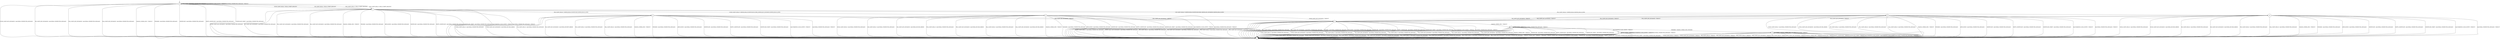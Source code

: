 digraph g {

	s0 [shape="circle" label="s0"];
	s1 [shape="circle" label="s1"];
	s2 [shape="circle" label="s2"];
	s3 [shape="circle" label="s3"];
	s4 [shape="circle" label="s4"];
	s5 [shape="circle" label="s5"];
	s6 [shape="circle" label="s6"];
	s7 [shape="circle" label="s7"];
	s8 [shape="circle" label="s8"];
	s9 [shape="circle" label="s9"];
	s10 [shape="circle" label="s10"];
	s0 -> s1 [label="ECDH_CLIENT_HELLO / HELLO_VERIFY_REQUEST"];
	s0 -> s2 [label="ECDH_CLIENT_KEY_EXCHANGE / Alert(FATAL,UNEXPECTED_MESSAGE)"];
	s0 -> s1 [label="DH_CLIENT_HELLO / HELLO_VERIFY_REQUEST"];
	s0 -> s2 [label="DH_CLIENT_KEY_EXCHANGE / Alert(FATAL,UNEXPECTED_MESSAGE)"];
	s0 -> s1 [label="PSK_CLIENT_HELLO / HELLO_VERIFY_REQUEST"];
	s0 -> s2 [label="PSK_CLIENT_KEY_EXCHANGE / Alert(FATAL,UNEXPECTED_MESSAGE)"];
	s0 -> s1 [label="RSA_CLIENT_HELLO / HELLO_VERIFY_REQUEST"];
	s0 -> s2 [label="RSA_CLIENT_KEY_EXCHANGE / Alert(FATAL,UNEXPECTED_MESSAGE)"];
	s0 -> s2 [label="CHANGE_CIPHER_SPEC / TIMEOUT"];
	s0 -> s2 [label="FINISHED / Alert(FATAL,UNEXPECTED_MESSAGE)"];
	s0 -> s0 [label="APPLICATION / Alert(FATAL,UNEXPECTED_MESSAGE)"];
	s0 -> s2 [label="CERTIFICATE / Alert(FATAL,UNEXPECTED_MESSAGE)"];
	s0 -> s2 [label="EMPTY_CERTIFICATE / Alert(FATAL,UNEXPECTED_MESSAGE)"];
	s0 -> s2 [label="CERTIFICATE_VERIFY / Alert(FATAL,UNEXPECTED_MESSAGE)"];
	s0 -> s0 [label="Alert(WARNING,CLOSE_NOTIFY) / TIMEOUT"];
	s0 -> s0 [label="Alert(FATAL,UNEXPECTED_MESSAGE) / TIMEOUT"];
	s1 -> s4 [label="ECDH_CLIENT_HELLO / SERVER_HELLO,CERTIFICATE,ECDHE_SERVER_KEY_EXCHANGE,SERVER_HELLO_DONE"];
	s1 -> s2 [label="ECDH_CLIENT_KEY_EXCHANGE / Alert(FATAL,UNEXPECTED_MESSAGE)"];
	s1 -> s9 [label="DH_CLIENT_HELLO / SERVER_HELLO,CERTIFICATE,DHE_SERVER_KEY_EXCHANGE,SERVER_HELLO_DONE"];
	s1 -> s2 [label="DH_CLIENT_KEY_EXCHANGE / Alert(FATAL,UNEXPECTED_MESSAGE)"];
	s1 -> s10 [label="PSK_CLIENT_HELLO / SERVER_HELLO,SERVER_HELLO_DONE"];
	s1 -> s2 [label="PSK_CLIENT_KEY_EXCHANGE / Alert(FATAL,UNEXPECTED_MESSAGE)"];
	s1 -> s3 [label="RSA_CLIENT_HELLO / SERVER_HELLO,CERTIFICATE,SERVER_HELLO_DONE"];
	s1 -> s2 [label="RSA_CLIENT_KEY_EXCHANGE / Alert(FATAL,UNEXPECTED_MESSAGE)"];
	s1 -> s2 [label="CHANGE_CIPHER_SPEC / TIMEOUT"];
	s1 -> s2 [label="FINISHED / Alert(FATAL,UNEXPECTED_MESSAGE)"];
	s1 -> s2 [label="APPLICATION / Alert(FATAL,UNEXPECTED_MESSAGE)"];
	s1 -> s2 [label="CERTIFICATE / Alert(FATAL,UNEXPECTED_MESSAGE)"];
	s1 -> s2 [label="EMPTY_CERTIFICATE / Alert(FATAL,UNEXPECTED_MESSAGE)"];
	s1 -> s2 [label="CERTIFICATE_VERIFY / Alert(FATAL,UNEXPECTED_MESSAGE)"];
	s1 -> s2 [label="Alert(WARNING,CLOSE_NOTIFY) / TIMEOUT"];
	s1 -> s2 [label="Alert(FATAL,UNEXPECTED_MESSAGE) / TIMEOUT"];
	s2 -> s2 [label="ECDH_CLIENT_HELLO / TIMEOUT"];
	s2 -> s2 [label="ECDH_CLIENT_KEY_EXCHANGE / TIMEOUT"];
	s2 -> s2 [label="DH_CLIENT_HELLO / TIMEOUT"];
	s2 -> s2 [label="DH_CLIENT_KEY_EXCHANGE / TIMEOUT"];
	s2 -> s2 [label="PSK_CLIENT_HELLO / TIMEOUT"];
	s2 -> s2 [label="PSK_CLIENT_KEY_EXCHANGE / TIMEOUT"];
	s2 -> s2 [label="RSA_CLIENT_HELLO / TIMEOUT"];
	s2 -> s2 [label="RSA_CLIENT_KEY_EXCHANGE / TIMEOUT"];
	s2 -> s2 [label="CHANGE_CIPHER_SPEC / TIMEOUT"];
	s2 -> s2 [label="FINISHED / TIMEOUT"];
	s2 -> s2 [label="APPLICATION / Alert(FATAL,UNEXPECTED_MESSAGE)"];
	s2 -> s2 [label="CERTIFICATE / TIMEOUT"];
	s2 -> s2 [label="EMPTY_CERTIFICATE / TIMEOUT"];
	s2 -> s2 [label="CERTIFICATE_VERIFY / TIMEOUT"];
	s2 -> s2 [label="Alert(WARNING,CLOSE_NOTIFY) / TIMEOUT"];
	s2 -> s2 [label="Alert(FATAL,UNEXPECTED_MESSAGE) / TIMEOUT"];
	s3 -> s2 [label="ECDH_CLIENT_HELLO / Alert(FATAL,UNEXPECTED_MESSAGE)"];
	s3 -> s2 [label="ECDH_CLIENT_KEY_EXCHANGE / Alert(FATAL,DECODE_ERROR)"];
	s3 -> s2 [label="DH_CLIENT_HELLO / Alert(FATAL,UNEXPECTED_MESSAGE)"];
	s3 -> s2 [label="DH_CLIENT_KEY_EXCHANGE / Alert(FATAL,DECRYPT_ERROR)"];
	s3 -> s2 [label="PSK_CLIENT_HELLO / Alert(FATAL,UNEXPECTED_MESSAGE)"];
	s3 -> s5 [label="PSK_CLIENT_KEY_EXCHANGE / TIMEOUT"];
	s3 -> s2 [label="RSA_CLIENT_HELLO / Alert(FATAL,UNEXPECTED_MESSAGE)"];
	s3 -> s5 [label="RSA_CLIENT_KEY_EXCHANGE / TIMEOUT"];
	s3 -> s2 [label="CHANGE_CIPHER_SPEC / TIMEOUT"];
	s3 -> s2 [label="FINISHED / Alert(FATAL,UNEXPECTED_MESSAGE)"];
	s3 -> s2 [label="APPLICATION / Alert(FATAL,UNEXPECTED_MESSAGE)"];
	s3 -> s2 [label="CERTIFICATE / Alert(FATAL,UNEXPECTED_MESSAGE)"];
	s3 -> s2 [label="EMPTY_CERTIFICATE / Alert(FATAL,UNEXPECTED_MESSAGE)"];
	s3 -> s2 [label="CERTIFICATE_VERIFY / Alert(FATAL,UNEXPECTED_MESSAGE)"];
	s3 -> s2 [label="Alert(WARNING,CLOSE_NOTIFY) / TIMEOUT"];
	s3 -> s2 [label="Alert(FATAL,UNEXPECTED_MESSAGE) / TIMEOUT"];
	s4 -> s2 [label="ECDH_CLIENT_HELLO / Alert(FATAL,UNEXPECTED_MESSAGE)"];
	s4 -> s5 [label="ECDH_CLIENT_KEY_EXCHANGE / TIMEOUT"];
	s4 -> s2 [label="DH_CLIENT_HELLO / Alert(FATAL,UNEXPECTED_MESSAGE)"];
	s4 -> s2 [label="DH_CLIENT_KEY_EXCHANGE / Alert(FATAL,DECODE_ERROR)"];
	s4 -> s2 [label="PSK_CLIENT_HELLO / Alert(FATAL,UNEXPECTED_MESSAGE)"];
	s4 -> s2 [label="PSK_CLIENT_KEY_EXCHANGE / Alert(FATAL,DECODE_ERROR)"];
	s4 -> s2 [label="RSA_CLIENT_HELLO / Alert(FATAL,UNEXPECTED_MESSAGE)"];
	s4 -> s2 [label="RSA_CLIENT_KEY_EXCHANGE / Alert(FATAL,DECODE_ERROR)"];
	s4 -> s2 [label="CHANGE_CIPHER_SPEC / TIMEOUT"];
	s4 -> s2 [label="FINISHED / Alert(FATAL,UNEXPECTED_MESSAGE)"];
	s4 -> s2 [label="APPLICATION / Alert(FATAL,UNEXPECTED_MESSAGE)"];
	s4 -> s2 [label="CERTIFICATE / Alert(FATAL,UNEXPECTED_MESSAGE)"];
	s4 -> s2 [label="EMPTY_CERTIFICATE / Alert(FATAL,UNEXPECTED_MESSAGE)"];
	s4 -> s2 [label="CERTIFICATE_VERIFY / Alert(FATAL,UNEXPECTED_MESSAGE)"];
	s4 -> s2 [label="Alert(WARNING,CLOSE_NOTIFY) / TIMEOUT"];
	s4 -> s2 [label="Alert(FATAL,UNEXPECTED_MESSAGE) / TIMEOUT"];
	s5 -> s2 [label="ECDH_CLIENT_HELLO / Alert(FATAL,UNEXPECTED_MESSAGE)"];
	s5 -> s2 [label="ECDH_CLIENT_KEY_EXCHANGE / Alert(FATAL,UNEXPECTED_MESSAGE)"];
	s5 -> s2 [label="DH_CLIENT_HELLO / Alert(FATAL,UNEXPECTED_MESSAGE)"];
	s5 -> s2 [label="DH_CLIENT_KEY_EXCHANGE / Alert(FATAL,UNEXPECTED_MESSAGE)"];
	s5 -> s2 [label="PSK_CLIENT_HELLO / Alert(FATAL,UNEXPECTED_MESSAGE)"];
	s5 -> s2 [label="PSK_CLIENT_KEY_EXCHANGE / Alert(FATAL,UNEXPECTED_MESSAGE)"];
	s5 -> s2 [label="RSA_CLIENT_HELLO / Alert(FATAL,UNEXPECTED_MESSAGE)"];
	s5 -> s2 [label="RSA_CLIENT_KEY_EXCHANGE / Alert(FATAL,UNEXPECTED_MESSAGE)"];
	s5 -> s6 [label="CHANGE_CIPHER_SPEC / TIMEOUT"];
	s5 -> s2 [label="FINISHED / Alert(FATAL,UNEXPECTED_MESSAGE)"];
	s5 -> s2 [label="APPLICATION / Alert(FATAL,UNEXPECTED_MESSAGE)"];
	s5 -> s2 [label="CERTIFICATE / Alert(FATAL,UNEXPECTED_MESSAGE)"];
	s5 -> s2 [label="EMPTY_CERTIFICATE / Alert(FATAL,UNEXPECTED_MESSAGE)"];
	s5 -> s2 [label="CERTIFICATE_VERIFY / Alert(FATAL,UNEXPECTED_MESSAGE)"];
	s5 -> s2 [label="Alert(WARNING,CLOSE_NOTIFY) / TIMEOUT"];
	s5 -> s2 [label="Alert(FATAL,UNEXPECTED_MESSAGE) / TIMEOUT"];
	s6 -> s2 [label="ECDH_CLIENT_HELLO / Alert(FATAL,UNEXPECTED_MESSAGE)"];
	s6 -> s2 [label="ECDH_CLIENT_KEY_EXCHANGE / Alert(FATAL,UNEXPECTED_MESSAGE)"];
	s6 -> s2 [label="DH_CLIENT_HELLO / Alert(FATAL,UNEXPECTED_MESSAGE)"];
	s6 -> s2 [label="DH_CLIENT_KEY_EXCHANGE / Alert(FATAL,UNEXPECTED_MESSAGE)"];
	s6 -> s2 [label="PSK_CLIENT_HELLO / Alert(FATAL,UNEXPECTED_MESSAGE)"];
	s6 -> s2 [label="PSK_CLIENT_KEY_EXCHANGE / Alert(FATAL,UNEXPECTED_MESSAGE)"];
	s6 -> s2 [label="RSA_CLIENT_HELLO / Alert(FATAL,UNEXPECTED_MESSAGE)"];
	s6 -> s2 [label="RSA_CLIENT_KEY_EXCHANGE / Alert(FATAL,UNEXPECTED_MESSAGE)"];
	s6 -> s2 [label="CHANGE_CIPHER_SPEC / TIMEOUT"];
	s6 -> s8 [label="FINISHED / CHANGE_CIPHER_SPEC,FINISHED"];
	s6 -> s6 [label="APPLICATION / TIMEOUT"];
	s6 -> s2 [label="CERTIFICATE / Alert(FATAL,UNEXPECTED_MESSAGE)"];
	s6 -> s2 [label="EMPTY_CERTIFICATE / Alert(FATAL,UNEXPECTED_MESSAGE)"];
	s6 -> s2 [label="CERTIFICATE_VERIFY / Alert(FATAL,UNEXPECTED_MESSAGE)"];
	s6 -> s7 [label="Alert(WARNING,CLOSE_NOTIFY) / TIMEOUT"];
	s6 -> s6 [label="Alert(FATAL,UNEXPECTED_MESSAGE) / TIMEOUT"];
	s7 -> s2 [label="ECDH_CLIENT_HELLO / Alert(FATAL,UNEXPECTED_MESSAGE)"];
	s7 -> s2 [label="ECDH_CLIENT_KEY_EXCHANGE / Alert(FATAL,UNEXPECTED_MESSAGE)"];
	s7 -> s2 [label="DH_CLIENT_HELLO / Alert(FATAL,UNEXPECTED_MESSAGE)"];
	s7 -> s2 [label="DH_CLIENT_KEY_EXCHANGE / Alert(FATAL,UNEXPECTED_MESSAGE)"];
	s7 -> s2 [label="PSK_CLIENT_HELLO / Alert(FATAL,UNEXPECTED_MESSAGE)"];
	s7 -> s2 [label="PSK_CLIENT_KEY_EXCHANGE / Alert(FATAL,UNEXPECTED_MESSAGE)"];
	s7 -> s2 [label="RSA_CLIENT_HELLO / Alert(FATAL,UNEXPECTED_MESSAGE)"];
	s7 -> s2 [label="RSA_CLIENT_KEY_EXCHANGE / Alert(FATAL,UNEXPECTED_MESSAGE)"];
	s7 -> s2 [label="CHANGE_CIPHER_SPEC / TIMEOUT"];
	s7 -> s2 [label="FINISHED / CHANGE_CIPHER_SPEC,FINISHED,Alert(WARNING,CLOSE_NOTIFY)"];
	s7 -> s7 [label="APPLICATION / TIMEOUT"];
	s7 -> s2 [label="CERTIFICATE / Alert(FATAL,UNEXPECTED_MESSAGE)"];
	s7 -> s2 [label="EMPTY_CERTIFICATE / Alert(FATAL,UNEXPECTED_MESSAGE)"];
	s7 -> s2 [label="CERTIFICATE_VERIFY / Alert(FATAL,UNEXPECTED_MESSAGE)"];
	s7 -> s7 [label="Alert(WARNING,CLOSE_NOTIFY) / TIMEOUT"];
	s7 -> s7 [label="Alert(FATAL,UNEXPECTED_MESSAGE) / TIMEOUT"];
	s8 -> s2 [label="ECDH_CLIENT_HELLO / TIMEOUT"];
	s8 -> s2 [label="ECDH_CLIENT_KEY_EXCHANGE / TIMEOUT"];
	s8 -> s2 [label="DH_CLIENT_HELLO / TIMEOUT"];
	s8 -> s2 [label="DH_CLIENT_KEY_EXCHANGE / TIMEOUT"];
	s8 -> s2 [label="PSK_CLIENT_HELLO / TIMEOUT"];
	s8 -> s2 [label="PSK_CLIENT_KEY_EXCHANGE / TIMEOUT"];
	s8 -> s2 [label="RSA_CLIENT_HELLO / TIMEOUT"];
	s8 -> s2 [label="RSA_CLIENT_KEY_EXCHANGE / TIMEOUT"];
	s8 -> s2 [label="CHANGE_CIPHER_SPEC / TIMEOUT"];
	s8 -> s8 [label="FINISHED / CHANGE_CIPHER_SPEC,FINISHED"];
	s8 -> s8 [label="APPLICATION / TIMEOUT"];
	s8 -> s2 [label="CERTIFICATE / TIMEOUT"];
	s8 -> s2 [label="EMPTY_CERTIFICATE / TIMEOUT"];
	s8 -> s2 [label="CERTIFICATE_VERIFY / TIMEOUT"];
	s8 -> s2 [label="Alert(WARNING,CLOSE_NOTIFY) / Alert(WARNING,CLOSE_NOTIFY)"];
	s8 -> s2 [label="Alert(FATAL,UNEXPECTED_MESSAGE) / TIMEOUT"];
	s9 -> s2 [label="ECDH_CLIENT_HELLO / Alert(FATAL,UNEXPECTED_MESSAGE)"];
	s9 -> s2 [label="ECDH_CLIENT_KEY_EXCHANGE / Alert(FATAL,DECODE_ERROR)"];
	s9 -> s2 [label="DH_CLIENT_HELLO / Alert(FATAL,UNEXPECTED_MESSAGE)"];
	s9 -> s5 [label="DH_CLIENT_KEY_EXCHANGE / TIMEOUT"];
	s9 -> s2 [label="PSK_CLIENT_HELLO / Alert(FATAL,UNEXPECTED_MESSAGE)"];
	s9 -> s5 [label="PSK_CLIENT_KEY_EXCHANGE / TIMEOUT"];
	s9 -> s2 [label="RSA_CLIENT_HELLO / Alert(FATAL,UNEXPECTED_MESSAGE)"];
	s9 -> s5 [label="RSA_CLIENT_KEY_EXCHANGE / TIMEOUT"];
	s9 -> s2 [label="CHANGE_CIPHER_SPEC / TIMEOUT"];
	s9 -> s2 [label="FINISHED / Alert(FATAL,UNEXPECTED_MESSAGE)"];
	s9 -> s2 [label="APPLICATION / Alert(FATAL,UNEXPECTED_MESSAGE)"];
	s9 -> s2 [label="CERTIFICATE / Alert(FATAL,UNEXPECTED_MESSAGE)"];
	s9 -> s2 [label="EMPTY_CERTIFICATE / Alert(FATAL,UNEXPECTED_MESSAGE)"];
	s9 -> s2 [label="CERTIFICATE_VERIFY / Alert(FATAL,UNEXPECTED_MESSAGE)"];
	s9 -> s2 [label="Alert(WARNING,CLOSE_NOTIFY) / TIMEOUT"];
	s9 -> s2 [label="Alert(FATAL,UNEXPECTED_MESSAGE) / TIMEOUT"];
	s10 -> s2 [label="ECDH_CLIENT_HELLO / Alert(FATAL,UNEXPECTED_MESSAGE)"];
	s10 -> s2 [label="ECDH_CLIENT_KEY_EXCHANGE / Alert(FATAL,DECODE_ERROR)"];
	s10 -> s2 [label="DH_CLIENT_HELLO / Alert(FATAL,UNEXPECTED_MESSAGE)"];
	s10 -> s2 [label="DH_CLIENT_KEY_EXCHANGE / Alert(FATAL,DECODE_ERROR)"];
	s10 -> s2 [label="PSK_CLIENT_HELLO / Alert(FATAL,UNEXPECTED_MESSAGE)"];
	s10 -> s5 [label="PSK_CLIENT_KEY_EXCHANGE / TIMEOUT"];
	s10 -> s2 [label="RSA_CLIENT_HELLO / Alert(FATAL,UNEXPECTED_MESSAGE)"];
	s10 -> s5 [label="RSA_CLIENT_KEY_EXCHANGE / TIMEOUT"];
	s10 -> s2 [label="CHANGE_CIPHER_SPEC / TIMEOUT"];
	s10 -> s2 [label="FINISHED / Alert(FATAL,UNEXPECTED_MESSAGE)"];
	s10 -> s2 [label="APPLICATION / Alert(FATAL,UNEXPECTED_MESSAGE)"];
	s10 -> s2 [label="CERTIFICATE / Alert(FATAL,UNEXPECTED_MESSAGE)"];
	s10 -> s2 [label="EMPTY_CERTIFICATE / Alert(FATAL,UNEXPECTED_MESSAGE)"];
	s10 -> s2 [label="CERTIFICATE_VERIFY / Alert(FATAL,UNEXPECTED_MESSAGE)"];
	s10 -> s2 [label="Alert(WARNING,CLOSE_NOTIFY) / TIMEOUT"];
	s10 -> s2 [label="Alert(FATAL,UNEXPECTED_MESSAGE) / TIMEOUT"];

__start0 [label="" shape="none" width="0" height="0"];
__start0 -> s0;

}
